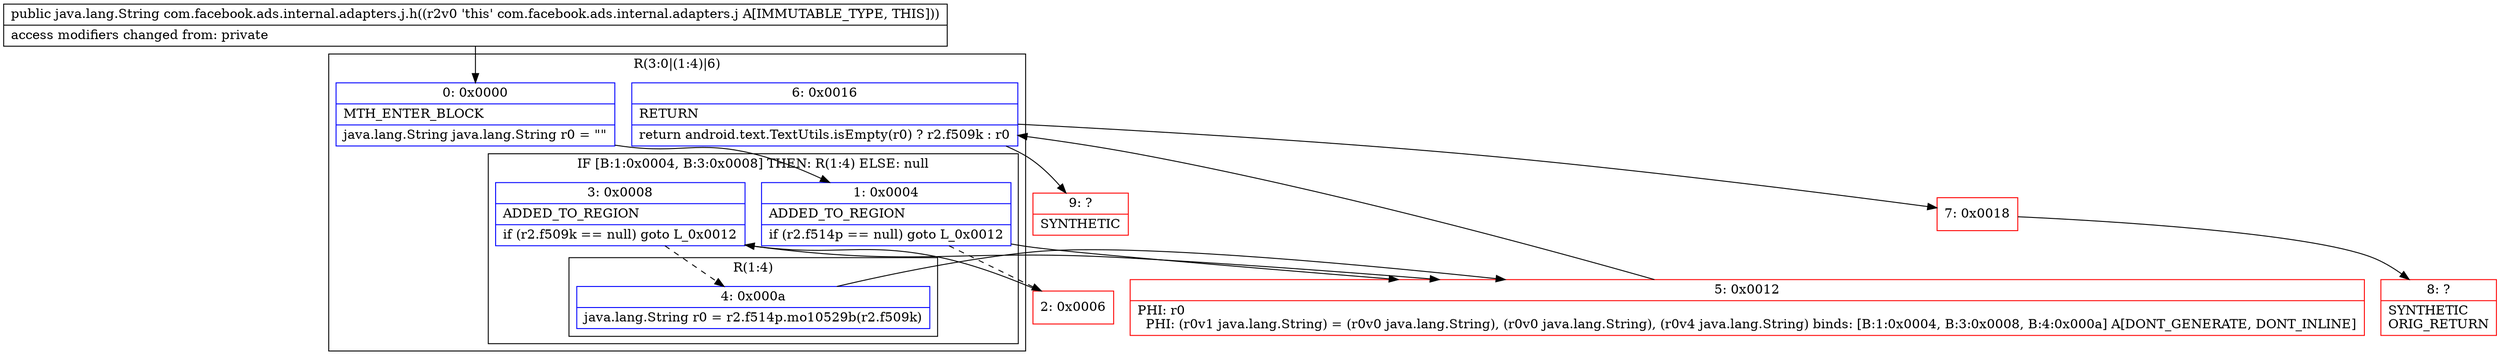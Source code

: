 digraph "CFG forcom.facebook.ads.internal.adapters.j.h()Ljava\/lang\/String;" {
subgraph cluster_Region_1040424357 {
label = "R(3:0|(1:4)|6)";
node [shape=record,color=blue];
Node_0 [shape=record,label="{0\:\ 0x0000|MTH_ENTER_BLOCK\l|java.lang.String java.lang.String r0 = \"\"\l}"];
subgraph cluster_IfRegion_1606104985 {
label = "IF [B:1:0x0004, B:3:0x0008] THEN: R(1:4) ELSE: null";
node [shape=record,color=blue];
Node_1 [shape=record,label="{1\:\ 0x0004|ADDED_TO_REGION\l|if (r2.f514p == null) goto L_0x0012\l}"];
Node_3 [shape=record,label="{3\:\ 0x0008|ADDED_TO_REGION\l|if (r2.f509k == null) goto L_0x0012\l}"];
subgraph cluster_Region_1758696397 {
label = "R(1:4)";
node [shape=record,color=blue];
Node_4 [shape=record,label="{4\:\ 0x000a|java.lang.String r0 = r2.f514p.mo10529b(r2.f509k)\l}"];
}
}
Node_6 [shape=record,label="{6\:\ 0x0016|RETURN\l|return android.text.TextUtils.isEmpty(r0) ? r2.f509k : r0\l}"];
}
Node_2 [shape=record,color=red,label="{2\:\ 0x0006}"];
Node_5 [shape=record,color=red,label="{5\:\ 0x0012|PHI: r0 \l  PHI: (r0v1 java.lang.String) = (r0v0 java.lang.String), (r0v0 java.lang.String), (r0v4 java.lang.String) binds: [B:1:0x0004, B:3:0x0008, B:4:0x000a] A[DONT_GENERATE, DONT_INLINE]\l}"];
Node_7 [shape=record,color=red,label="{7\:\ 0x0018}"];
Node_8 [shape=record,color=red,label="{8\:\ ?|SYNTHETIC\lORIG_RETURN\l}"];
Node_9 [shape=record,color=red,label="{9\:\ ?|SYNTHETIC\l}"];
MethodNode[shape=record,label="{public java.lang.String com.facebook.ads.internal.adapters.j.h((r2v0 'this' com.facebook.ads.internal.adapters.j A[IMMUTABLE_TYPE, THIS]))  | access modifiers changed from: private\l}"];
MethodNode -> Node_0;
Node_0 -> Node_1;
Node_1 -> Node_2[style=dashed];
Node_1 -> Node_5;
Node_3 -> Node_4[style=dashed];
Node_3 -> Node_5;
Node_4 -> Node_5;
Node_6 -> Node_7;
Node_6 -> Node_9;
Node_2 -> Node_3;
Node_5 -> Node_6;
Node_7 -> Node_8;
}

